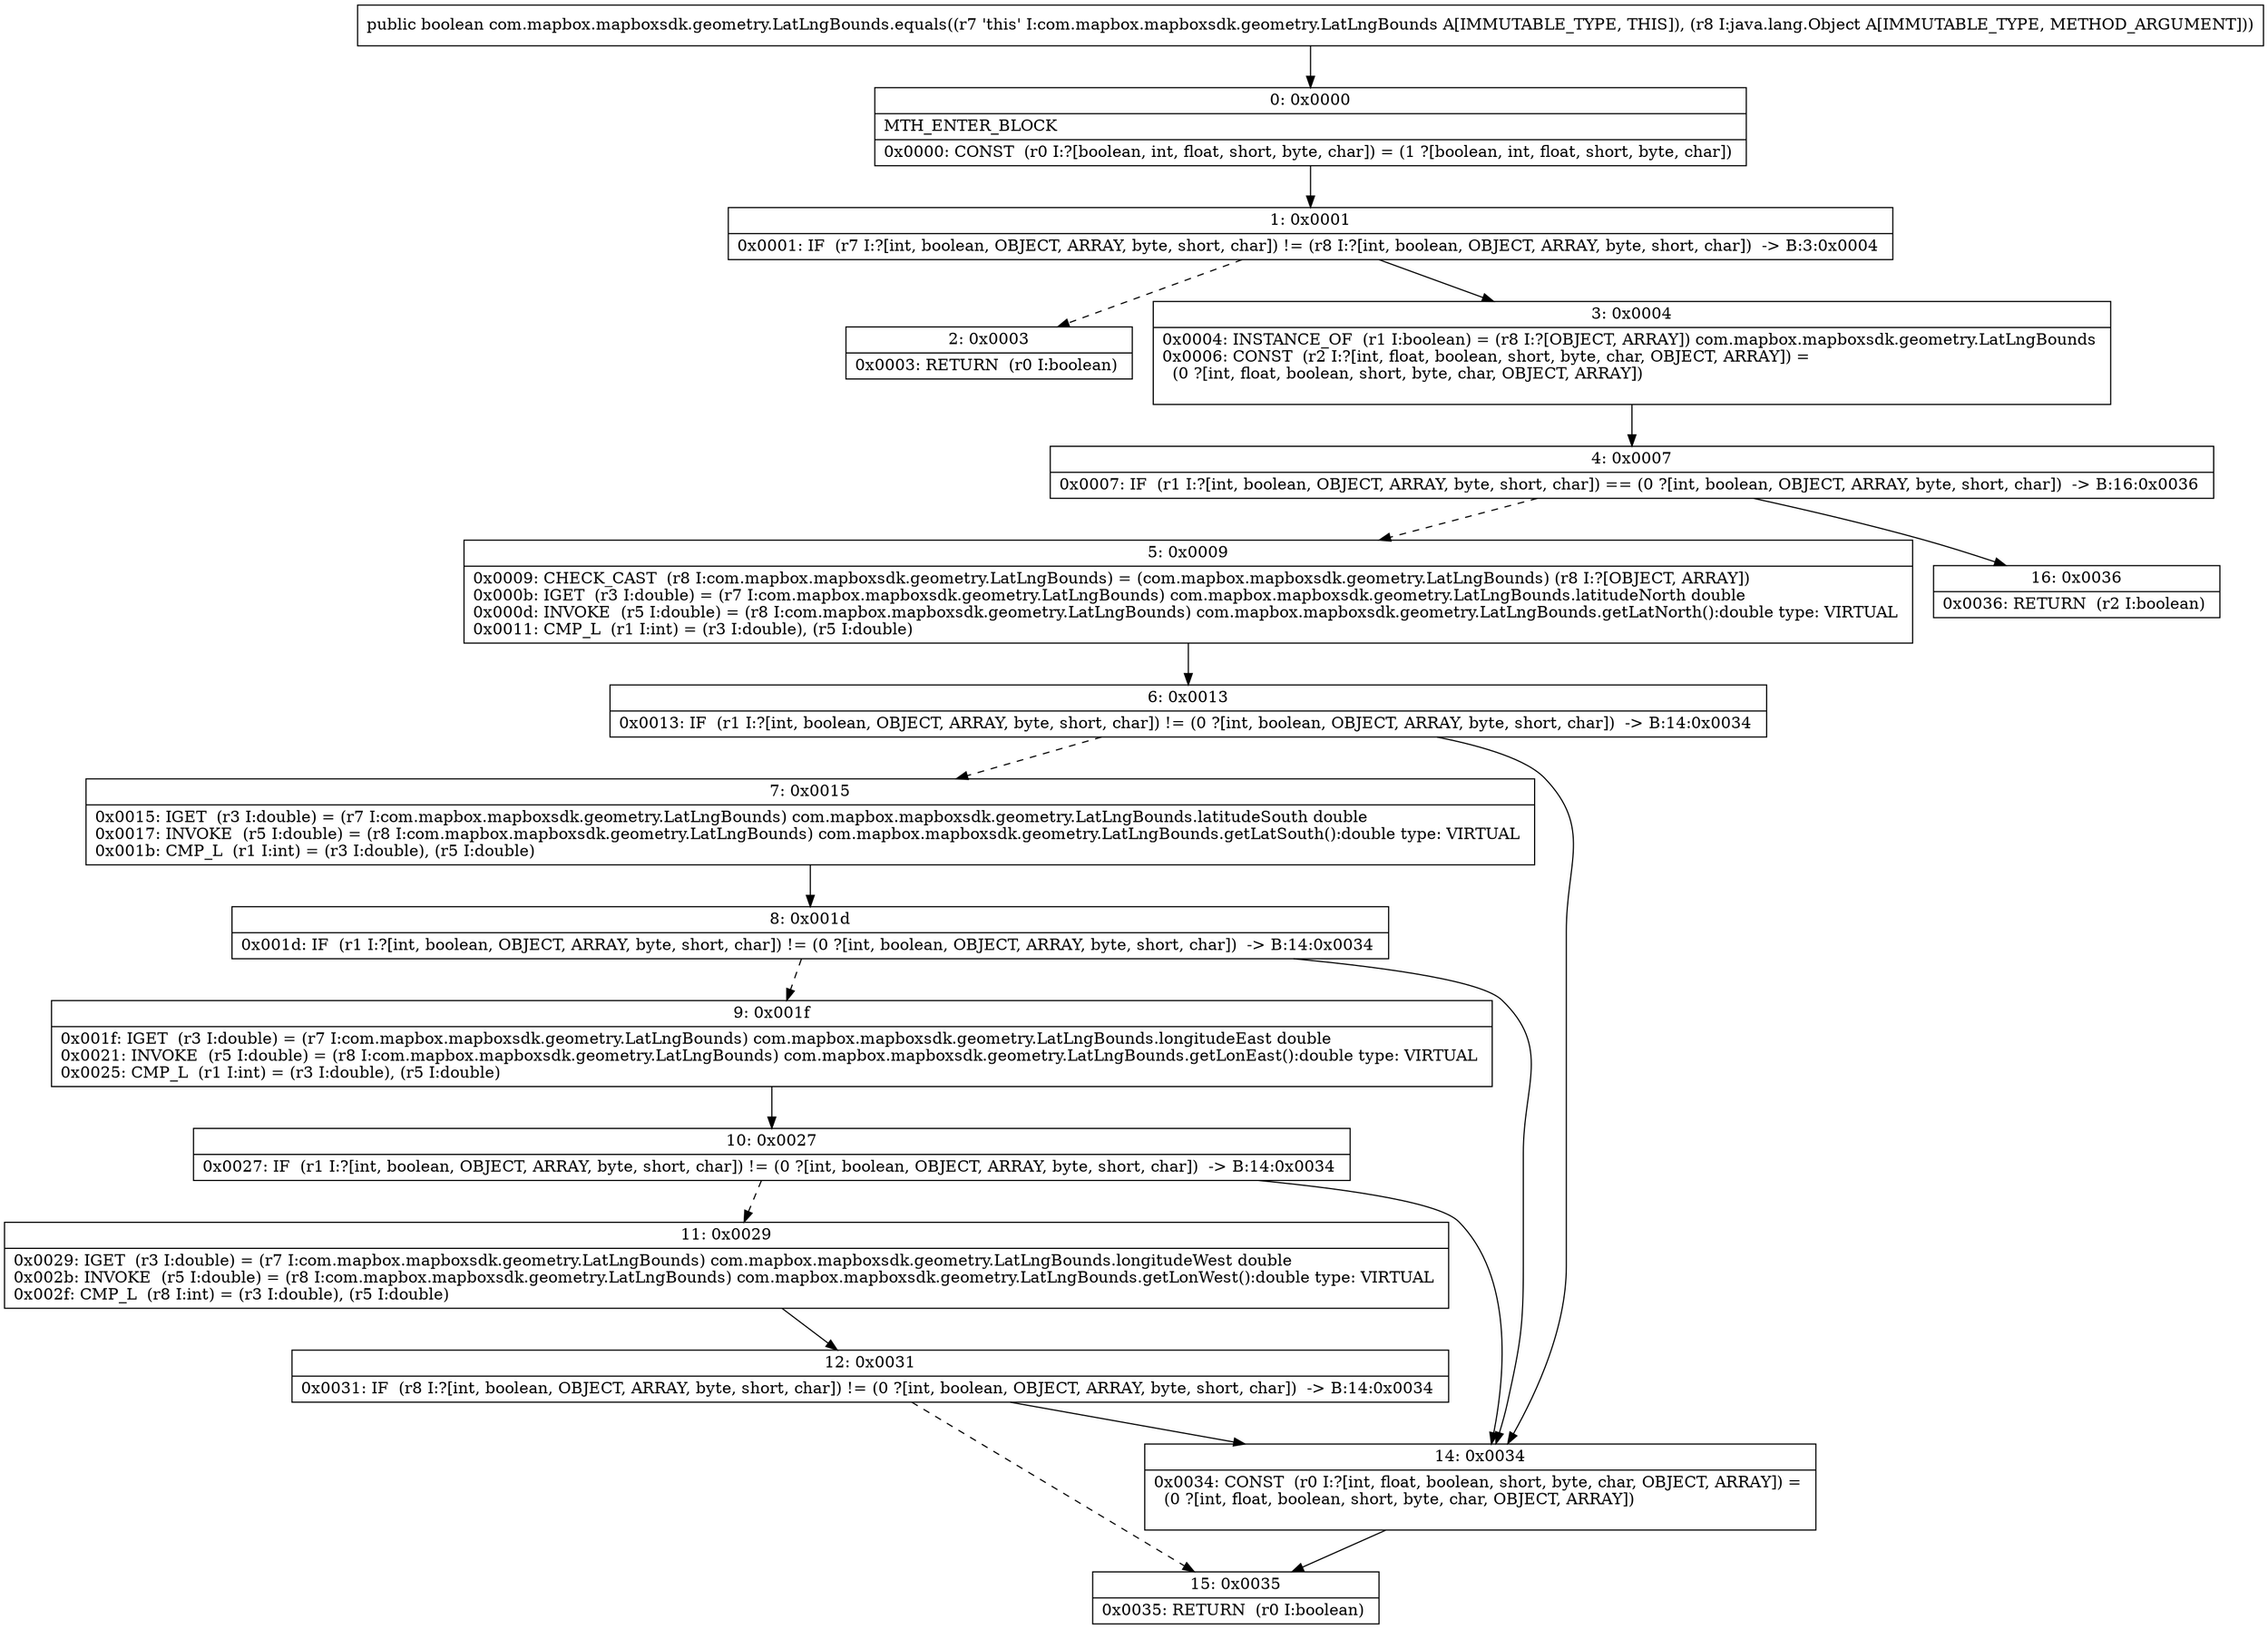 digraph "CFG forcom.mapbox.mapboxsdk.geometry.LatLngBounds.equals(Ljava\/lang\/Object;)Z" {
Node_0 [shape=record,label="{0\:\ 0x0000|MTH_ENTER_BLOCK\l|0x0000: CONST  (r0 I:?[boolean, int, float, short, byte, char]) = (1 ?[boolean, int, float, short, byte, char]) \l}"];
Node_1 [shape=record,label="{1\:\ 0x0001|0x0001: IF  (r7 I:?[int, boolean, OBJECT, ARRAY, byte, short, char]) != (r8 I:?[int, boolean, OBJECT, ARRAY, byte, short, char])  \-\> B:3:0x0004 \l}"];
Node_2 [shape=record,label="{2\:\ 0x0003|0x0003: RETURN  (r0 I:boolean) \l}"];
Node_3 [shape=record,label="{3\:\ 0x0004|0x0004: INSTANCE_OF  (r1 I:boolean) = (r8 I:?[OBJECT, ARRAY]) com.mapbox.mapboxsdk.geometry.LatLngBounds \l0x0006: CONST  (r2 I:?[int, float, boolean, short, byte, char, OBJECT, ARRAY]) = \l  (0 ?[int, float, boolean, short, byte, char, OBJECT, ARRAY])\l \l}"];
Node_4 [shape=record,label="{4\:\ 0x0007|0x0007: IF  (r1 I:?[int, boolean, OBJECT, ARRAY, byte, short, char]) == (0 ?[int, boolean, OBJECT, ARRAY, byte, short, char])  \-\> B:16:0x0036 \l}"];
Node_5 [shape=record,label="{5\:\ 0x0009|0x0009: CHECK_CAST  (r8 I:com.mapbox.mapboxsdk.geometry.LatLngBounds) = (com.mapbox.mapboxsdk.geometry.LatLngBounds) (r8 I:?[OBJECT, ARRAY]) \l0x000b: IGET  (r3 I:double) = (r7 I:com.mapbox.mapboxsdk.geometry.LatLngBounds) com.mapbox.mapboxsdk.geometry.LatLngBounds.latitudeNorth double \l0x000d: INVOKE  (r5 I:double) = (r8 I:com.mapbox.mapboxsdk.geometry.LatLngBounds) com.mapbox.mapboxsdk.geometry.LatLngBounds.getLatNorth():double type: VIRTUAL \l0x0011: CMP_L  (r1 I:int) = (r3 I:double), (r5 I:double) \l}"];
Node_6 [shape=record,label="{6\:\ 0x0013|0x0013: IF  (r1 I:?[int, boolean, OBJECT, ARRAY, byte, short, char]) != (0 ?[int, boolean, OBJECT, ARRAY, byte, short, char])  \-\> B:14:0x0034 \l}"];
Node_7 [shape=record,label="{7\:\ 0x0015|0x0015: IGET  (r3 I:double) = (r7 I:com.mapbox.mapboxsdk.geometry.LatLngBounds) com.mapbox.mapboxsdk.geometry.LatLngBounds.latitudeSouth double \l0x0017: INVOKE  (r5 I:double) = (r8 I:com.mapbox.mapboxsdk.geometry.LatLngBounds) com.mapbox.mapboxsdk.geometry.LatLngBounds.getLatSouth():double type: VIRTUAL \l0x001b: CMP_L  (r1 I:int) = (r3 I:double), (r5 I:double) \l}"];
Node_8 [shape=record,label="{8\:\ 0x001d|0x001d: IF  (r1 I:?[int, boolean, OBJECT, ARRAY, byte, short, char]) != (0 ?[int, boolean, OBJECT, ARRAY, byte, short, char])  \-\> B:14:0x0034 \l}"];
Node_9 [shape=record,label="{9\:\ 0x001f|0x001f: IGET  (r3 I:double) = (r7 I:com.mapbox.mapboxsdk.geometry.LatLngBounds) com.mapbox.mapboxsdk.geometry.LatLngBounds.longitudeEast double \l0x0021: INVOKE  (r5 I:double) = (r8 I:com.mapbox.mapboxsdk.geometry.LatLngBounds) com.mapbox.mapboxsdk.geometry.LatLngBounds.getLonEast():double type: VIRTUAL \l0x0025: CMP_L  (r1 I:int) = (r3 I:double), (r5 I:double) \l}"];
Node_10 [shape=record,label="{10\:\ 0x0027|0x0027: IF  (r1 I:?[int, boolean, OBJECT, ARRAY, byte, short, char]) != (0 ?[int, boolean, OBJECT, ARRAY, byte, short, char])  \-\> B:14:0x0034 \l}"];
Node_11 [shape=record,label="{11\:\ 0x0029|0x0029: IGET  (r3 I:double) = (r7 I:com.mapbox.mapboxsdk.geometry.LatLngBounds) com.mapbox.mapboxsdk.geometry.LatLngBounds.longitudeWest double \l0x002b: INVOKE  (r5 I:double) = (r8 I:com.mapbox.mapboxsdk.geometry.LatLngBounds) com.mapbox.mapboxsdk.geometry.LatLngBounds.getLonWest():double type: VIRTUAL \l0x002f: CMP_L  (r8 I:int) = (r3 I:double), (r5 I:double) \l}"];
Node_12 [shape=record,label="{12\:\ 0x0031|0x0031: IF  (r8 I:?[int, boolean, OBJECT, ARRAY, byte, short, char]) != (0 ?[int, boolean, OBJECT, ARRAY, byte, short, char])  \-\> B:14:0x0034 \l}"];
Node_14 [shape=record,label="{14\:\ 0x0034|0x0034: CONST  (r0 I:?[int, float, boolean, short, byte, char, OBJECT, ARRAY]) = \l  (0 ?[int, float, boolean, short, byte, char, OBJECT, ARRAY])\l \l}"];
Node_15 [shape=record,label="{15\:\ 0x0035|0x0035: RETURN  (r0 I:boolean) \l}"];
Node_16 [shape=record,label="{16\:\ 0x0036|0x0036: RETURN  (r2 I:boolean) \l}"];
MethodNode[shape=record,label="{public boolean com.mapbox.mapboxsdk.geometry.LatLngBounds.equals((r7 'this' I:com.mapbox.mapboxsdk.geometry.LatLngBounds A[IMMUTABLE_TYPE, THIS]), (r8 I:java.lang.Object A[IMMUTABLE_TYPE, METHOD_ARGUMENT])) }"];
MethodNode -> Node_0;
Node_0 -> Node_1;
Node_1 -> Node_2[style=dashed];
Node_1 -> Node_3;
Node_3 -> Node_4;
Node_4 -> Node_5[style=dashed];
Node_4 -> Node_16;
Node_5 -> Node_6;
Node_6 -> Node_7[style=dashed];
Node_6 -> Node_14;
Node_7 -> Node_8;
Node_8 -> Node_9[style=dashed];
Node_8 -> Node_14;
Node_9 -> Node_10;
Node_10 -> Node_11[style=dashed];
Node_10 -> Node_14;
Node_11 -> Node_12;
Node_12 -> Node_14;
Node_12 -> Node_15[style=dashed];
Node_14 -> Node_15;
}

